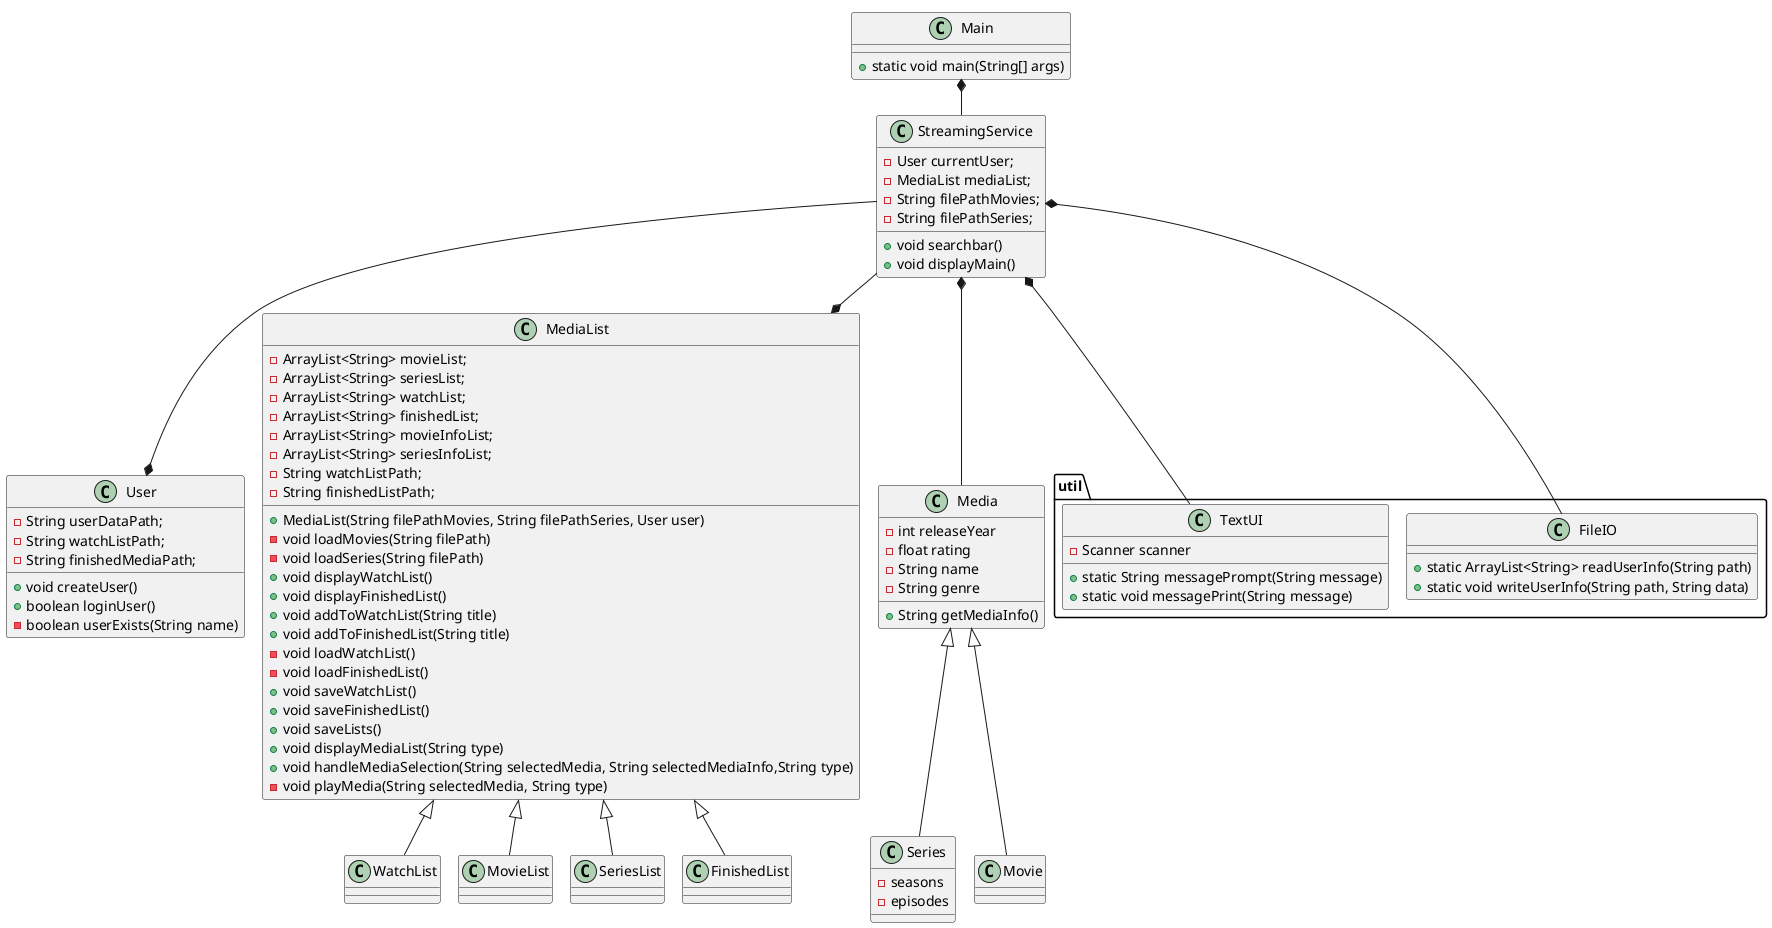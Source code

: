@startuml
!pragma layout smetana
'https://plantuml.com/class-diagram


class User{
- String userDataPath;
- String watchListPath;
- String finishedMediaPath;

+ void createUser()
+ boolean loginUser()
- boolean userExists(String name)

}

class Main{

+ static void main(String[] args)
}

class StreamingService{

+ void searchbar()
- User currentUser;
- MediaList mediaList;
- String filePathMovies;
- String filePathSeries;
+ void displayMain()

}

class MediaList{

-ArrayList<String> movieList;
-ArrayList<String> seriesList;
-ArrayList<String> watchList;
-ArrayList<String> finishedList;
-ArrayList<String> movieInfoList;
-ArrayList<String> seriesInfoList;
-String watchListPath;
-String finishedListPath;

+MediaList(String filePathMovies, String filePathSeries, User user)
- void loadMovies(String filePath)
- void loadSeries(String filePath)
+ void displayWatchList()
+ void displayFinishedList()
+ void addToWatchList(String title)
+ void addToFinishedList(String title)
- void loadWatchList()
- void loadFinishedList()
+ void saveWatchList()
+ void saveFinishedList()
+ void saveLists()
+ void displayMediaList(String type)
+ void handleMediaSelection(String selectedMedia, String selectedMediaInfo,String type)
- void playMedia(String selectedMedia, String type)


}

package "util" {

class FileIO{
+ static ArrayList<String> readUserInfo(String path)
+ static void writeUserInfo(String path, String data)

}
class TextUI{
- Scanner scanner
+ static String messagePrompt(String message)
+ static void messagePrint(String message)

}
}

class Media{

- int releaseYear
- float rating
- String name
- String genre
+ String getMediaInfo()


}

class Series{

- seasons
- episodes

}



Media <|-- Movie
Media <|-- Series

StreamingService *-- Media
StreamingService --* User
StreamingService --* MediaList


MediaList <|-- WatchList
MediaList <|-- MovieList
MediaList <|-- SeriesList
MediaList <|-- FinishedList

Main *-- StreamingService


StreamingService *-- TextUI
StreamingService *-- FileIO

@enduml
